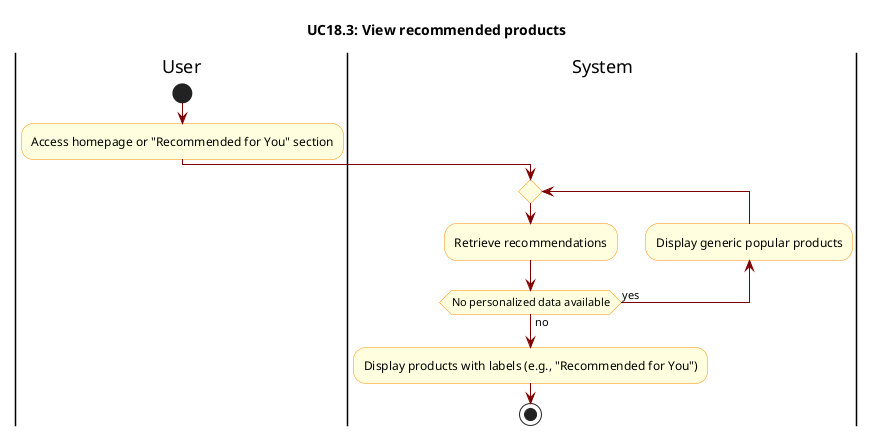 @startuml

skinparam ActivityBackgroundColor LightYellow
skinparam ActivityBorderColor DarkOrange
skinparam ArrowColor Maroon

title UC18.3: View recommended products

|User|
start
:Access homepage or "Recommended for You" section;

|System|
repeat
  :Retrieve recommendations;
  backward :Display generic popular products;
repeat while (No personalized data available) is (yes) not (no)

:Display products with labels (e.g., "Recommended for You");

stop

@enduml
